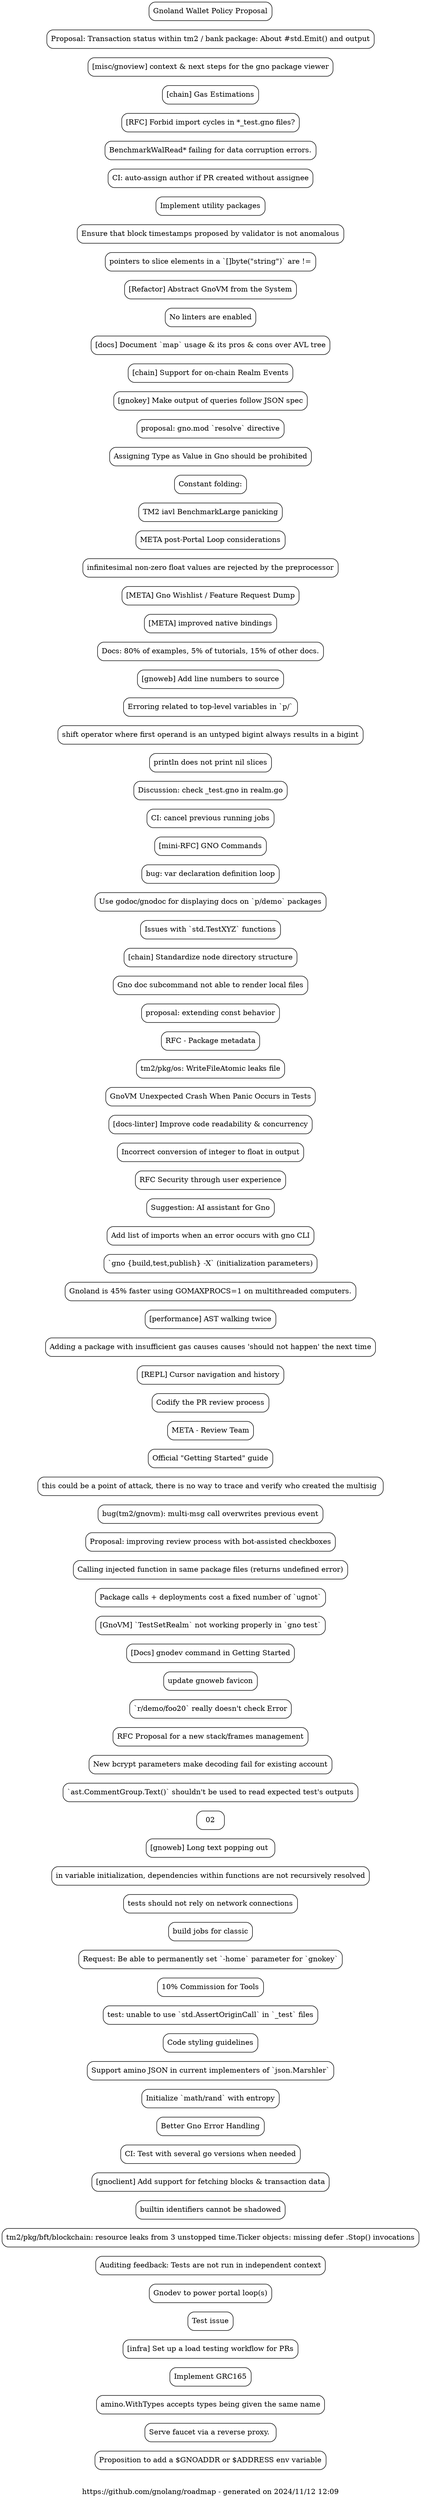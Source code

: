 digraph "" {
	graph [bb="0,0,641.57,4844.8",
		label="\n\nhttps://github.com/gnolang/roadmap - generated on 2024/11/12 12:09",
		lheight=0.68,
		lp="320.79,28.4",
		lwidth=5.42,
		rankdir=LR
	];
	node [label="\N",
		shape=ellipse
	];
	"<https://github.com/gnolang/gno/issues/2451>"	 [height=0.5,
		href="<https://github.com/gnolang/gno/issues/2451>",
		label="Proposition to add a $GNOADDR or $ADDRESS env variable",
		pos="320.79,74.8",
		shape=box,
		style=rounded,
		width=5.1471];
	"<https://github.com/gnolang/gno/issues/138>"	 [height=0.5,
		href="<https://github.com/gnolang/gno/issues/138>",
		label="Serve faucet via a reverse proxy. ",
		pos="320.79,128.8",
		shape=box,
		style=rounded,
		width=2.8189];
	"<https://github.com/gnolang/gno/issues/2326>"	 [height=0.5,
		href="<https://github.com/gnolang/gno/issues/2326>",
		label="amino.WithTypes accepts types being given the same name",
		pos="320.79,182.8",
		shape=box,
		style=rounded,
		width=4.8659];
	"<https://github.com/gnolang/gno/issues/2086>"	 [height=0.5,
		href="<https://github.com/gnolang/gno/issues/2086>",
		label="Implement GRC165",
		pos="320.79,236.8",
		shape=box,
		style=rounded,
		width=1.8046];
	"<https://github.com/gnolang/gno/issues/2620>"	 [height=0.5,
		href="<https://github.com/gnolang/gno/issues/2620>",
		label="[infra] Set up a load testing workflow for PRs",
		pos="320.79,290.8",
		shape=box,
		style=rounded,
		width=3.7861];
	"<https://github.com/gnolang/gno/issues/2795>"	 [height=0.5,
		href="<https://github.com/gnolang/gno/issues/2795>",
		label="Test issue",
		pos="320.79,344.8",
		shape=box,
		style=rounded,
		width=0.9944];
	"<https://github.com/gnolang/gno/issues/2866>"	 [height=0.5,
		href="<https://github.com/gnolang/gno/issues/2866>",
		label="Gnodev to power portal loop(s)",
		pos="320.79,398.8",
		shape=box,
		style=rounded,
		width=2.6737];
	"<https://github.com/gnolang/gno/issues/2878>"	 [height=0.5,
		href="<https://github.com/gnolang/gno/issues/2878>",
		label="Auditing feedback: Tests are not run in independent context",
		pos="320.79,452.8",
		shape=box,
		style=rounded,
		width=4.8875];
	"<https://github.com/gnolang/gno/issues/700>"	 [height=0.5,
		href="<https://github.com/gnolang/gno/issues/700>",
		label="tm2/pkg/bft/blockchain: resource leaks from 3 unstopped time.Ticker objects: missing defer .Stop() invocations",
		pos="320.79,506.8",
		shape=box,
		style=rounded,
		width=8.9107];
	"<https://github.com/gnolang/gno/issues/1091>"	 [height=0.5,
		href="<https://github.com/gnolang/gno/issues/1091>",
		label="builtin identifiers cannot be shadowed",
		pos="320.79,560.8",
		shape=box,
		style=rounded,
		width=3.1921];
	"<https://github.com/gnolang/gno/issues/1847>"	 [height=0.5,
		href="<https://github.com/gnolang/gno/issues/1847>",
		label="[gnoclient] Add support for fetching blocks & transaction data",
		pos="320.79,614.8",
		shape=box,
		style=rounded,
		width=5.0819];
	"<https://github.com/gnolang/gno/issues/2095>"	 [height=0.5,
		href="<https://github.com/gnolang/gno/issues/2095>",
		label="CI: Test with several go versions when needed",
		pos="320.79,668.8",
		shape=box,
		style=rounded,
		width=3.8561];
	"<https://github.com/gnolang/gno/issues/2653>"	 [height=0.5,
		href="<https://github.com/gnolang/gno/issues/2653>",
		label="Better Gno Error Handling",
		pos="320.79,722.8",
		shape=box,
		style=rounded,
		width=2.3118];
	"<https://github.com/gnolang/gno/issues/2745>"	 [height=0.5,
		href="<https://github.com/gnolang/gno/issues/2745>",
		label="Initialize `math/rand` with entropy",
		pos="320.79,776.8",
		shape=box,
		style=rounded,
		width=2.9166];
	"<https://github.com/gnolang/gno/issues/2882>"	 [height=0.5,
		href="<https://github.com/gnolang/gno/issues/2882>",
		label="Support amino JSON in current implementers of `json.Marshler`",
		pos="320.79,830.8",
		shape=box,
		style=rounded,
		width=5.2549];
	"<https://github.com/gnolang/gno/issues/453>"	 [height=0.5,
		href="<https://github.com/gnolang/gno/issues/453>",
		label="Code styling guidelines",
		pos="320.79,884.8",
		shape=box,
		style=rounded,
		width=2.0585];
	"<https://github.com/gnolang/gno/issues/481>"	 [height=0.5,
		href="<https://github.com/gnolang/gno/issues/481>",
		label="test: unable to use `std.AssertOriginCall` in `_test` files",
		pos="320.79,938.8",
		shape=box,
		style=rounded,
		width=4.5313];
	"<https://github.com/gnolang/gno/issues/1293>"	 [height=0.5,
		href="<https://github.com/gnolang/gno/issues/1293>",
		label="10% Commission for Tools",
		pos="320.79,992.8",
		shape=box,
		style=rounded,
		width=2.3772];
	"<https://github.com/gnolang/gno/issues/1504>"	 [height=0.5,
		href="<https://github.com/gnolang/gno/issues/1504>",
		label="Request: Be able to permanently set `-home` parameter for `gnokey`",
		pos="320.79,1046.8",
		shape=box,
		style=rounded,
		width=5.5512];
	"<https://github.com/gnolang/gno/issues/23>"	 [height=0.5,
		href="<https://github.com/gnolang/gno/issues/23>",
		label="build jobs for classic",
		pos="320.79,1100.8",
		shape=box,
		style=rounded,
		width=1.8368];
	"<https://github.com/gnolang/gno/issues/836>"	 [height=0.5,
		href="<https://github.com/gnolang/gno/issues/836>",
		label="tests should not rely on network connections",
		pos="320.79,1154.8",
		shape=box,
		style=rounded,
		width=3.6891];
	"<https://github.com/gnolang/gno/issues/1463>"	 [height=0.5,
		href="<https://github.com/gnolang/gno/issues/1463>",
		label="in variable initialization, dependencies within functions are not recursively resolved",
		pos="320.79,1208.8",
		shape=box,
		style=rounded,
		width=6.7448];
	"<https://github.com/gnolang/gno/issues/2165>"	 [height=0.5,
		href="<https://github.com/gnolang/gno/issues/2165>",
		label="[gnoweb] Long text popping out ",
		pos="320.79,1262.8",
		shape=box,
		style=rounded,
		width=2.7982];
	"<https://github.com/gnolang/gno/issues/2930>"	 [height=0.5,
		href="<https://github.com/gnolang/gno/issues/2930>",
		label=02,
		pos="320.79,1316.8",
		shape=box,
		style=rounded,
		width=0.75];
	"<https://github.com/gnolang/gno/issues/627>"	 [height=0.5,
		href="<https://github.com/gnolang/gno/issues/627>",
		label="`ast.CommentGroup.Text()` shouldn't be used to read expected test's outputs",
		pos="320.79,1370.8",
		shape=box,
		style=rounded,
		width=6.2375];
	"<https://github.com/gnolang/gno/issues/680>"	 [height=0.5,
		href="<https://github.com/gnolang/gno/issues/680>",
		label="New bcrypt parameters make decoding fail for existing account",
		pos="320.79,1424.8",
		shape=box,
		style=rounded,
		width=5.1678];
	"<https://github.com/gnolang/gno/issues/683>"	 [height=0.5,
		href="<https://github.com/gnolang/gno/issues/683>",
		label="RFC Proposal for a new stack/frames management",
		pos="320.79,1478.8",
		shape=box,
		style=rounded,
		width=4.1747];
	"<https://github.com/gnolang/gno/issues/857>"	 [height=0.5,
		href="<https://github.com/gnolang/gno/issues/857>",
		label="`r/demo/foo20` really doesn't check Error",
		pos="320.79,1532.8",
		shape=box,
		style=rounded,
		width=3.4832];
	"<https://github.com/gnolang/gno/issues/1615>"	 [height=0.5,
		href="<https://github.com/gnolang/gno/issues/1615>",
		label="update gnoweb favicon",
		pos="320.79,1586.8",
		shape=box,
		style=rounded,
		width=2.0364];
	"<https://github.com/gnolang/gno/issues/2128>"	 [height=0.5,
		href="<https://github.com/gnolang/gno/issues/2128>",
		label="[Docs] gnodev command in Getting Started",
		pos="320.79,1640.8",
		shape=box,
		style=rounded,
		width=3.6187];
	"<https://github.com/gnolang/gno/issues/2371>"	 [height=0.5,
		href="<https://github.com/gnolang/gno/issues/2371>",
		label="[GnoVM] `TestSetRealm` not working properly in `gno test`",
		pos="320.79,1694.8",
		shape=box,
		style=rounded,
		width=4.9578];
	"<https://github.com/gnolang/gno/issues/649>"	 [height=0.5,
		href="<https://github.com/gnolang/gno/issues/649>",
		label="Package calls + deployments cost a fixed number of `ugnot`",
		pos="320.79,1748.8",
		shape=box,
		style=rounded,
		width=4.8945];
	"<https://github.com/gnolang/gno/issues/876>"	 [height=0.5,
		href="<https://github.com/gnolang/gno/issues/876>",
		label="Calling injected function in same package files (returns undefined error)",
		pos="320.79,1802.8",
		shape=box,
		style=rounded,
		width=5.8428];
	"<https://github.com/gnolang/gno/issues/1007>"	 [height=0.5,
		href="<https://github.com/gnolang/gno/issues/1007>",
		label="Proposal: improving review process with bot-assisted checkboxes",
		pos="320.79,1856.8",
		shape=box,
		style=rounded,
		width=5.3412];
	"<https://github.com/gnolang/gno/issues/2028>"	 [height=0.5,
		href="<https://github.com/gnolang/gno/issues/2028>",
		label="bug(tm2/gnovm): multi-msg call overwrites previous event",
		pos="320.79,1910.8",
		shape=box,
		style=rounded,
		width=4.8286];
	"<https://github.com/gnolang/gno/issues/39>"	 [height=0.5,
		href="<https://github.com/gnolang/gno/issues/39>",
		label="this could be a point of attack, there is no way to trace and verify who created the multisig ",
		pos="320.79,1964.8",
		shape=box,
		style=rounded,
		width=7.2849];
	"<https://github.com/gnolang/gno/issues/499>"	 [height=0.5,
		href="<https://github.com/gnolang/gno/issues/499>",
		label="Official \"Getting Started\" guide",
		pos="320.79,2018.8",
		shape=box,
		style=rounded,
		width=2.6972];
	"<https://github.com/gnolang/gno/issues/2890>"	 [height=0.5,
		href="<https://github.com/gnolang/gno/issues/2890>",
		label="META - Review Team",
		pos="320.79,2072.8",
		shape=box,
		style=rounded,
		width=2.0202];
	"<https://github.com/gnolang/gno/issues/3073>"	 [height=0.5,
		href="<https://github.com/gnolang/gno/issues/3073>",
		label="Codify the PR review process",
		pos="320.79,2126.8",
		shape=box,
		style=rounded,
		width=2.5441];
	"<https://github.com/gnolang/gno/issues/1416>"	 [height=0.5,
		href="<https://github.com/gnolang/gno/issues/1416>",
		label="[REPL] Cursor navigation and history",
		pos="320.79,2180.8",
		shape=box,
		style=rounded,
		width=3.1924];
	"<https://github.com/gnolang/gno/issues/2453>"	 [height=0.5,
		href="<https://github.com/gnolang/gno/issues/2453>",
		label="Adding a package with insufficient gas causes causes 'should not happen' the next time",
		pos="320.79,2234.8",
		shape=box,
		style=rounded,
		width=7.0419];
	"<https://github.com/gnolang/gno/issues/671>"	 [height=0.5,
		href="<https://github.com/gnolang/gno/issues/671>",
		label="[performance] AST walking twice",
		pos="320.79,2288.8",
		shape=box,
		style=rounded,
		width=2.8946];
	"<https://github.com/gnolang/gno/issues/748>"	 [height=0.5,
		href="<https://github.com/gnolang/gno/issues/748>",
		label="Gnoland is 45% faster using GOMAXPROCS=1 on multithreaded computers.",
		pos="320.79,2342.8",
		shape=box,
		style=rounded,
		width=6.3099];
	"<https://github.com/gnolang/gno/issues/1021>"	 [height=0.5,
		href="<https://github.com/gnolang/gno/issues/1021>",
		label="`gno {build,test,publish} -X` (initialization parameters)",
		pos="320.79,2396.8",
		shape=box,
		style=rounded,
		width=4.5343];
	"<https://github.com/gnolang/gno/issues/1295>"	 [height=0.5,
		href="<https://github.com/gnolang/gno/issues/1295>",
		label="Add list of imports when an error occurs with gno CLI",
		pos="320.79,2450.8",
		shape=box,
		style=rounded,
		width=4.4773];
	"<https://github.com/gnolang/gno/issues/2611>"	 [height=0.5,
		href="<https://github.com/gnolang/gno/issues/2611>",
		label="Suggestion: AI assistant for Gno",
		pos="320.79,2504.8",
		shape=box,
		style=rounded,
		width=2.7603];
	"<https://github.com/gnolang/gno/issues/688>"	 [height=0.5,
		href="<https://github.com/gnolang/gno/issues/688>",
		label="RFC Security through user experience",
		pos="320.79,2558.8",
		shape=box,
		style=rounded,
		width=3.2028];
	"<https://github.com/gnolang/gno/issues/1379>"	 [height=0.5,
		href="<https://github.com/gnolang/gno/issues/1379>",
		label="Incorrect conversion of integer to float in output",
		pos="320.79,2612.8",
		shape=box,
		style=rounded,
		width=3.9749];
	"<https://github.com/gnolang/gno/issues/2457>"	 [height=0.5,
		href="<https://github.com/gnolang/gno/issues/2457>",
		label="[docs-linter] Improve code readability & concurrency",
		pos="320.79,2666.8",
		shape=box,
		style=rounded,
		width=4.3956];
	"<https://github.com/gnolang/gno/issues/2938>"	 [height=0.5,
		href="<https://github.com/gnolang/gno/issues/2938>",
		label="GnoVM Unexpected Crash When Panic Occurs in Tests",
		pos="320.79,2720.8",
		shape=box,
		style=rounded,
		width=4.6011];
	"<https://github.com/gnolang/gno/issues/3029>"	 [height=0.5,
		href="<https://github.com/gnolang/gno/issues/3029>",
		label="tm2/pkg/os: WriteFileAtomic leaks file",
		pos="320.79,2774.8",
		shape=box,
		style=rounded,
		width=3.2842];
	"<https://github.com/gnolang/gno/issues/498>"	 [height=0.5,
		href="<https://github.com/gnolang/gno/issues/498>",
		label="RFC - Package metadata",
		pos="320.79,2828.8",
		shape=box,
		style=rounded,
		width=2.1498];
	"<https://github.com/gnolang/gno/issues/919>"	 [height=0.5,
		href="<https://github.com/gnolang/gno/issues/919>",
		label="proposal: extending const behavior",
		pos="320.79,2882.8",
		shape=box,
		style=rounded,
		width=2.9492];
	"<https://github.com/gnolang/gno/issues/1173>"	 [height=0.5,
		href="<https://github.com/gnolang/gno/issues/1173>",
		label="Gno doc subcommand not able to render local files",
		pos="320.79,2936.8",
		shape=box,
		style=rounded,
		width=4.1964];
	"<https://github.com/gnolang/gno/issues/1882>"	 [height=0.5,
		href="<https://github.com/gnolang/gno/issues/1882>",
		label="[chain] Standardize node directory structure",
		pos="320.79,2990.8",
		shape=box,
		style=rounded,
		width=3.6451];
	"<https://github.com/gnolang/gno/issues/1521>"	 [height=0.5,
		href="<https://github.com/gnolang/gno/issues/1521>",
		label="Issues with `std.TestXYZ` functions",
		pos="320.79,3044.8",
		shape=box,
		style=rounded,
		width=3.0517];
	"<https://github.com/gnolang/gno/issues/1806>"	 [height=0.5,
		href="<https://github.com/gnolang/gno/issues/1806>",
		label="Use godoc/gnodoc for displaying docs on `p/demo` packages",
		pos="320.79,3098.8",
		shape=box,
		style=rounded,
		width=4.9794];
	"<https://github.com/gnolang/gno/issues/1849>"	 [height=0.5,
		href="<https://github.com/gnolang/gno/issues/1849>",
		label="bug: var declaration definition loop",
		pos="320.79,3152.8",
		shape=box,
		style=rounded,
		width=2.9762];
	"<https://github.com/gnolang/gno/issues/460>"	 [height=0.5,
		href="<https://github.com/gnolang/gno/issues/460>",
		label="[mini-RFC] GNO Commands",
		pos="320.79,3206.8",
		shape=box,
		style=rounded,
		width=2.5445];
	"<https://github.com/gnolang/gno/issues/959>"	 [height=0.5,
		href="<https://github.com/gnolang/gno/issues/959>",
		label="CI: cancel previous running jobs",
		pos="320.79,3260.8",
		shape=box,
		style=rounded,
		width=2.7602];
	"<https://github.com/gnolang/gno/issues/1032>"	 [height=0.5,
		href="<https://github.com/gnolang/gno/issues/1032>",
		label="Discussion: check _test.gno in realm.go",
		pos="320.79,3314.8",
		shape=box,
		style=rounded,
		width=3.3218];
	"<https://github.com/gnolang/gno/issues/1377>"	 [height=0.5,
		href="<https://github.com/gnolang/gno/issues/1377>",
		label="println does not print nil slices",
		pos="320.79,3368.8",
		shape=box,
		style=rounded,
		width=2.5931];
	"<https://github.com/gnolang/gno/issues/1462>"	 [height=0.5,
		href="<https://github.com/gnolang/gno/issues/1462>",
		label="shift operator where first operand is an untyped bigint always results in a bigint",
		pos="320.79,3422.8",
		shape=box,
		style=rounded,
		width=6.3942];
	"<https://github.com/gnolang/gno/issues/1538>"	 [height=0.5,
		href="<https://github.com/gnolang/gno/issues/1538>",
		label="Erroring related to top-level variables in `p/`",
		pos="320.79,3476.8",
		shape=box,
		style=rounded,
		width=3.6777];
	"<https://github.com/gnolang/gno/issues/2167>"	 [height=0.5,
		href="<https://github.com/gnolang/gno/issues/2167>",
		label="[gnoweb] Add line numbers to source",
		pos="320.79,3530.8",
		shape=box,
		style=rounded,
		width=3.165];
	"<https://github.com/gnolang/gno/issues/3084>"	 [height=0.5,
		href="<https://github.com/gnolang/gno/issues/3084>",
		label="Docs: 80% of examples, 5% of tutorials, 15% of other docs.",
		pos="320.79,3584.8",
		shape=box,
		style=rounded,
		width=4.893];
	"<https://github.com/gnolang/gno/issues/814>"	 [height=0.5,
		href="<https://github.com/gnolang/gno/issues/814>",
		label="[META] improved native bindings",
		pos="320.79,3638.8",
		shape=box,
		style=rounded,
		width=2.9385];
	"<https://github.com/gnolang/gno/issues/975>"	 [height=0.5,
		href="<https://github.com/gnolang/gno/issues/975>",
		label="[META] Gno Wishlist / Feature Request Dump",
		pos="320.79,3692.8",
		shape=box,
		style=rounded,
		width=3.9266];
	"<https://github.com/gnolang/gno/issues/1150>"	 [height=0.5,
		href="<https://github.com/gnolang/gno/issues/1150>",
		label="infinitesimal non-zero float values are rejected by the preprocessor",
		pos="320.79,3746.8",
		shape=box,
		style=rounded,
		width=5.416];
	"<https://github.com/gnolang/gno/issues/1239>"	 [height=0.5,
		href="<https://github.com/gnolang/gno/issues/1239>",
		label="META post-Portal Loop considerations",
		pos="320.79,3800.8",
		shape=box,
		style=rounded,
		width=3.3057];
	"<https://github.com/gnolang/gno/issues/2714>"	 [height=0.5,
		href="<https://github.com/gnolang/gno/issues/2714>",
		label="TM2 iavl BenchmarkLarge panicking",
		pos="320.79,3854.8",
		shape=box,
		style=rounded,
		width=3.165];
	"<https://github.com/gnolang/gno/issues/2800>"	 [height=0.5,
		href="<https://github.com/gnolang/gno/issues/2800>",
		label="Constant folding:",
		pos="320.79,3908.8",
		shape=box,
		style=rounded,
		width=1.5779];
	"<https://github.com/gnolang/gno/issues/2889>"	 [height=0.5,
		href="<https://github.com/gnolang/gno/issues/2889>",
		label="Assigning Type as Value in Gno should be prohibited",
		pos="320.79,3962.8",
		shape=box,
		style=rounded,
		width=4.4128];
	"<https://github.com/gnolang/gno/issues/1352>"	 [height=0.5,
		href="<https://github.com/gnolang/gno/issues/1352>",
		label="proposal: gno.mod `resolve` directive",
		pos="320.79,4016.8",
		shape=box,
		style=rounded,
		width=3.1488];
	"<https://github.com/gnolang/gno/issues/2232>"	 [height=0.5,
		href="<https://github.com/gnolang/gno/issues/2232>",
		label="[gnokey] Make output of queries follow JSON spec",
		pos="320.79,4070.8",
		shape=box,
		style=rounded,
		width=4.245];
	"<https://github.com/gnolang/gno/issues/1833>"	 [height=0.5,
		href="<https://github.com/gnolang/gno/issues/1833>",
		label="[chain] Support for on-chain Realm Events",
		pos="320.79,4124.8",
		shape=box,
		style=rounded,
		width=3.5754];
	"<https://github.com/gnolang/gno/issues/2027>"	 [height=0.5,
		href="<https://github.com/gnolang/gno/issues/2027>",
		label="[docs] Document `map` usage & its pros & cons over AVL tree",
		pos="320.79,4178.8",
		shape=box,
		style=rounded,
		width=5.1735];
	"<https://github.com/gnolang/gno/issues/255>"	 [height=0.5,
		href="<https://github.com/gnolang/gno/issues/255>",
		label="No linters are enabled",
		pos="320.79,4232.8",
		shape=box,
		style=rounded,
		width=1.9336];
	"<https://github.com/gnolang/gno/issues/734>"	 [height=0.5,
		href="<https://github.com/gnolang/gno/issues/734>",
		label="[Refactor] Abstract GnoVM from the System",
		pos="320.79,4286.8",
		shape=box,
		style=rounded,
		width=3.7588];
	"<https://github.com/gnolang/gno/issues/1569>"	 [height=0.5,
		href="<https://github.com/gnolang/gno/issues/1569>",
		label="pointers to slice elements in a `[]byte(\"string\")` are !=",
		pos="320.79,4340.8",
		shape=box,
		style=rounded,
		width=4.4102];
	"<https://github.com/gnolang/gno/issues/1703>"	 [height=0.5,
		href="<https://github.com/gnolang/gno/issues/1703>",
		label="Ensure that block timestamps proposed by validator is not anomalous",
		pos="320.79,4394.8",
		shape=box,
		style=rounded,
		width=5.6279];
	"<https://github.com/gnolang/gno/issues/2119>"	 [height=0.5,
		href="<https://github.com/gnolang/gno/issues/2119>",
		label="Implement utility packages",
		pos="320.79,4448.8",
		shape=box,
		style=rounded,
		width=2.339];
	"<https://github.com/gnolang/gno/issues/796>"	 [height=0.5,
		href="<https://github.com/gnolang/gno/issues/796>",
		label="CI: auto-assign author if PR created without assignee",
		pos="320.79,4502.8",
		shape=box,
		style=rounded,
		width=4.3638];
	"<https://github.com/gnolang/gno/issues/910>"	 [height=0.5,
		href="<https://github.com/gnolang/gno/issues/910>",
		label="BenchmarkWalRead* failing for data corruption errors.",
		pos="320.79,4556.8",
		shape=box,
		style=rounded,
		width=4.5523];
	"<https://github.com/gnolang/gno/issues/1394>"	 [height=0.5,
		href="<https://github.com/gnolang/gno/issues/1394>",
		label="[RFC] Forbid import cycles in *_test.gno files?",
		pos="320.79,4610.8",
		shape=box,
		style=rounded,
		width=3.9107];
	"<https://github.com/gnolang/gno/issues/1826>"	 [height=0.5,
		href="<https://github.com/gnolang/gno/issues/1826>",
		label="[chain] Gas Estimations",
		pos="320.79,4664.8",
		shape=box,
		style=rounded,
		width=2.0905];
	"<https://github.com/gnolang/gno/issues/477>"	 [height=0.5,
		href="<https://github.com/gnolang/gno/issues/477>",
		label="[misc/gnoview] context & next steps for the gno package viewer",
		pos="320.79,4718.8",
		shape=box,
		style=rounded,
		width=5.2491];
	"<https://github.com/gnolang/gno/issues/2056>"	 [height=0.5,
		href="<https://github.com/gnolang/gno/issues/2056>",
		label="Proposal: Transaction status within tm2 / bank package: About #std.Emit() and output",
		pos="320.79,4772.8",
		shape=box,
		style=rounded,
		width=6.9186];
	"<https://github.com/gnolang/gno/issues/360>"	 [height=0.5,
		href="<https://github.com/gnolang/gno/issues/360>",
		label="Gnoland Wallet Policy Proposal",
		pos="320.79,4826.8",
		shape=box,
		style=rounded,
		width=2.7333];
}
